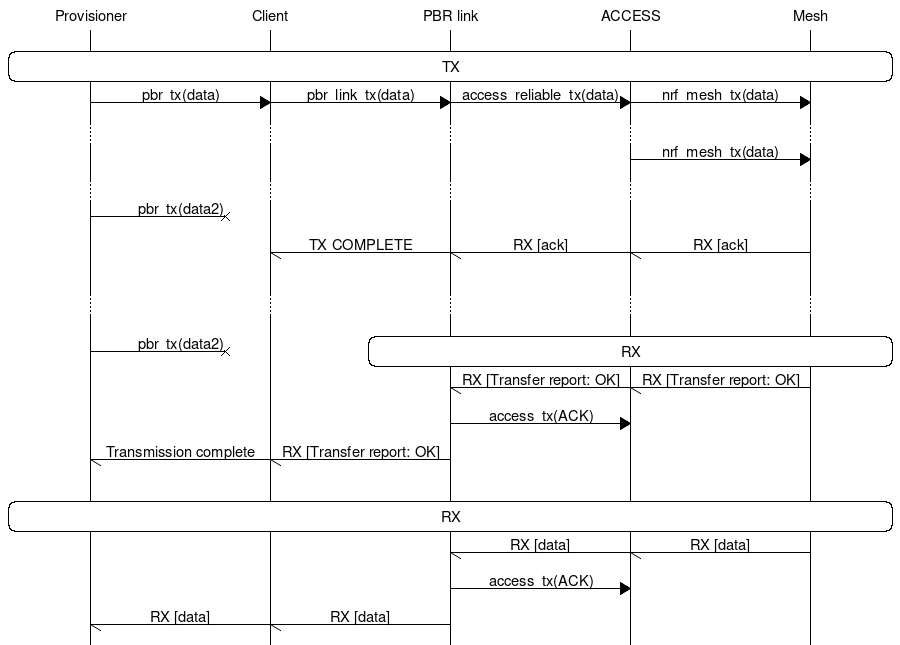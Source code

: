 msc {
    hscale="1.5";
    pba [label="Provisioner"], Client, pbl [label="PBR link"], access [label="ACCESS"], mesh [label="Mesh"];

    |||;
    pba rbox mesh [label ="TX"];
    pba => Client [label ="pbr_tx(data)"],
    Client => pbl [label ="pbr_link_tx(data)"],
    pbl => access   [label ="access_reliable_tx(data)"],
    access => mesh  [label ="nrf_mesh_tx(data)"];
    ...;
    access => mesh  [label ="nrf_mesh_tx(data)"];
    ...;
    pba -x Client [label ="pbr_tx(data2)"];
    access <- mesh  [label ="RX [ack]"],
    pbl <- access   [label ="RX [ack]"],
    Client <- pbl [label ="TX COMPLETE"];

    |||;
    ...;
    |||;
    pba -x Client [label ="pbr_tx(data2)"],

    pbl rbox mesh [label ="RX"];
    access <- mesh  [label ="RX [Transfer report: OK]"],
    pbl <- access   [label ="RX [Transfer report: OK]"];
    pbl => access   [label ="access_tx(ACK)"];
    Client <- pbl [label ="RX [Transfer report: OK]"],
    pba <- Client [label ="Transmission complete"];

    |||;
    pba rbox mesh [label ="RX"];
    access <- mesh  [label ="RX [data]"],
    pbl <- access   [label ="RX [data]"];
    pbl => access   [label ="access_tx(ACK)"];
    Client <- pbl [label ="RX [data]"],
    pba <- Client [label ="RX [data]"];

}
